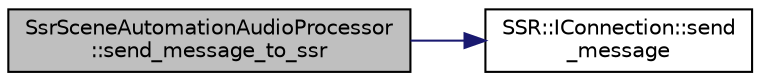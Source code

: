 digraph "SsrSceneAutomationAudioProcessor::send_message_to_ssr"
{
  edge [fontname="Helvetica",fontsize="10",labelfontname="Helvetica",labelfontsize="10"];
  node [fontname="Helvetica",fontsize="10",shape=record];
  rankdir="LR";
  Node1 [label="SsrSceneAutomationAudioProcessor\l::send_message_to_ssr",height=0.2,width=0.4,color="black", fillcolor="grey75", style="filled" fontcolor="black"];
  Node1 -> Node2 [color="midnightblue",fontsize="10",style="solid",fontname="Helvetica"];
  Node2 [label="SSR::IConnection::send\l_message",height=0.2,width=0.4,color="black", fillcolor="white", style="filled",URL="$classSSR_1_1IConnection.html#a2cc678a37ae55b627149b00adf43e8bc"];
}

